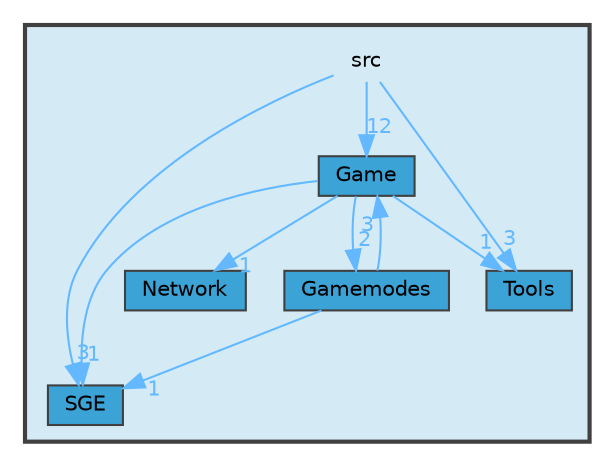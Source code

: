 digraph "src"
{
 // LATEX_PDF_SIZE
  bgcolor="transparent";
  edge [fontname=Helvetica,fontsize=10,labelfontname=Helvetica,labelfontsize=10];
  node [fontname=Helvetica,fontsize=10,shape=box,height=0.2,width=0.4];
  compound=true
  subgraph clusterdir_68267d1309a1af8e8297ef4c3efbcdba {
    graph [ bgcolor="#d4ebf6", pencolor="grey25", label="", fontname=Helvetica,fontsize=10 style="filled,bold", URL="dir_68267d1309a1af8e8297ef4c3efbcdba.html",tooltip=""]
    dir_68267d1309a1af8e8297ef4c3efbcdba [shape=plaintext, label="src"];
  dir_b43036362fece0f978c3c8156df55d19 [label="Game", fillcolor="#3ca3d7", color="grey25", style="filled", URL="dir_b43036362fece0f978c3c8156df55d19.html",tooltip=""];
  dir_09d3de0cdb6c3faf35bcc2927f80f957 [label="Gamemodes", fillcolor="#3ca3d7", color="grey25", style="filled", URL="dir_09d3de0cdb6c3faf35bcc2927f80f957.html",tooltip=""];
  dir_0c0333544ec44c57ec7d33d873fe36a2 [label="Network", fillcolor="#3ca3d7", color="grey25", style="filled", URL="dir_0c0333544ec44c57ec7d33d873fe36a2.html",tooltip=""];
  dir_dafca7420d63a6464529a0509014eb92 [label="SGE", fillcolor="#3ca3d7", color="grey25", style="filled", URL="dir_dafca7420d63a6464529a0509014eb92.html",tooltip=""];
  dir_b90d73d79b67ccd72c2aaf78972ad885 [label="Tools", fillcolor="#3ca3d7", color="grey25", style="filled", URL="dir_b90d73d79b67ccd72c2aaf78972ad885.html",tooltip=""];
  }
  dir_68267d1309a1af8e8297ef4c3efbcdba->dir_b43036362fece0f978c3c8156df55d19 [headlabel="12", labeldistance=1.5 headhref="dir_000012_000003.html" href="dir_000012_000003.html" color="steelblue1" fontcolor="steelblue1"];
  dir_68267d1309a1af8e8297ef4c3efbcdba->dir_b90d73d79b67ccd72c2aaf78972ad885 [headlabel="3", labeldistance=1.5 headhref="dir_000012_000013.html" href="dir_000012_000013.html" color="steelblue1" fontcolor="steelblue1"];
  dir_68267d1309a1af8e8297ef4c3efbcdba->dir_dafca7420d63a6464529a0509014eb92 [headlabel="3", labeldistance=1.5 headhref="dir_000012_000010.html" href="dir_000012_000010.html" color="steelblue1" fontcolor="steelblue1"];
  dir_b43036362fece0f978c3c8156df55d19->dir_09d3de0cdb6c3faf35bcc2927f80f957 [headlabel="2", labeldistance=1.5 headhref="dir_000003_000004.html" href="dir_000003_000004.html" color="steelblue1" fontcolor="steelblue1"];
  dir_b43036362fece0f978c3c8156df55d19->dir_0c0333544ec44c57ec7d33d873fe36a2 [headlabel="1", labeldistance=1.5 headhref="dir_000003_000008.html" href="dir_000003_000008.html" color="steelblue1" fontcolor="steelblue1"];
  dir_b43036362fece0f978c3c8156df55d19->dir_dafca7420d63a6464529a0509014eb92 [headlabel="1", labeldistance=1.5 headhref="dir_000003_000010.html" href="dir_000003_000010.html" color="steelblue1" fontcolor="steelblue1"];
  dir_b43036362fece0f978c3c8156df55d19->dir_b90d73d79b67ccd72c2aaf78972ad885 [headlabel="1", labeldistance=1.5 headhref="dir_000003_000013.html" href="dir_000003_000013.html" color="steelblue1" fontcolor="steelblue1"];
  dir_09d3de0cdb6c3faf35bcc2927f80f957->dir_b43036362fece0f978c3c8156df55d19 [headlabel="3", labeldistance=1.5 headhref="dir_000004_000003.html" href="dir_000004_000003.html" color="steelblue1" fontcolor="steelblue1"];
  dir_09d3de0cdb6c3faf35bcc2927f80f957->dir_dafca7420d63a6464529a0509014eb92 [headlabel="1", labeldistance=1.5 headhref="dir_000004_000010.html" href="dir_000004_000010.html" color="steelblue1" fontcolor="steelblue1"];
}
